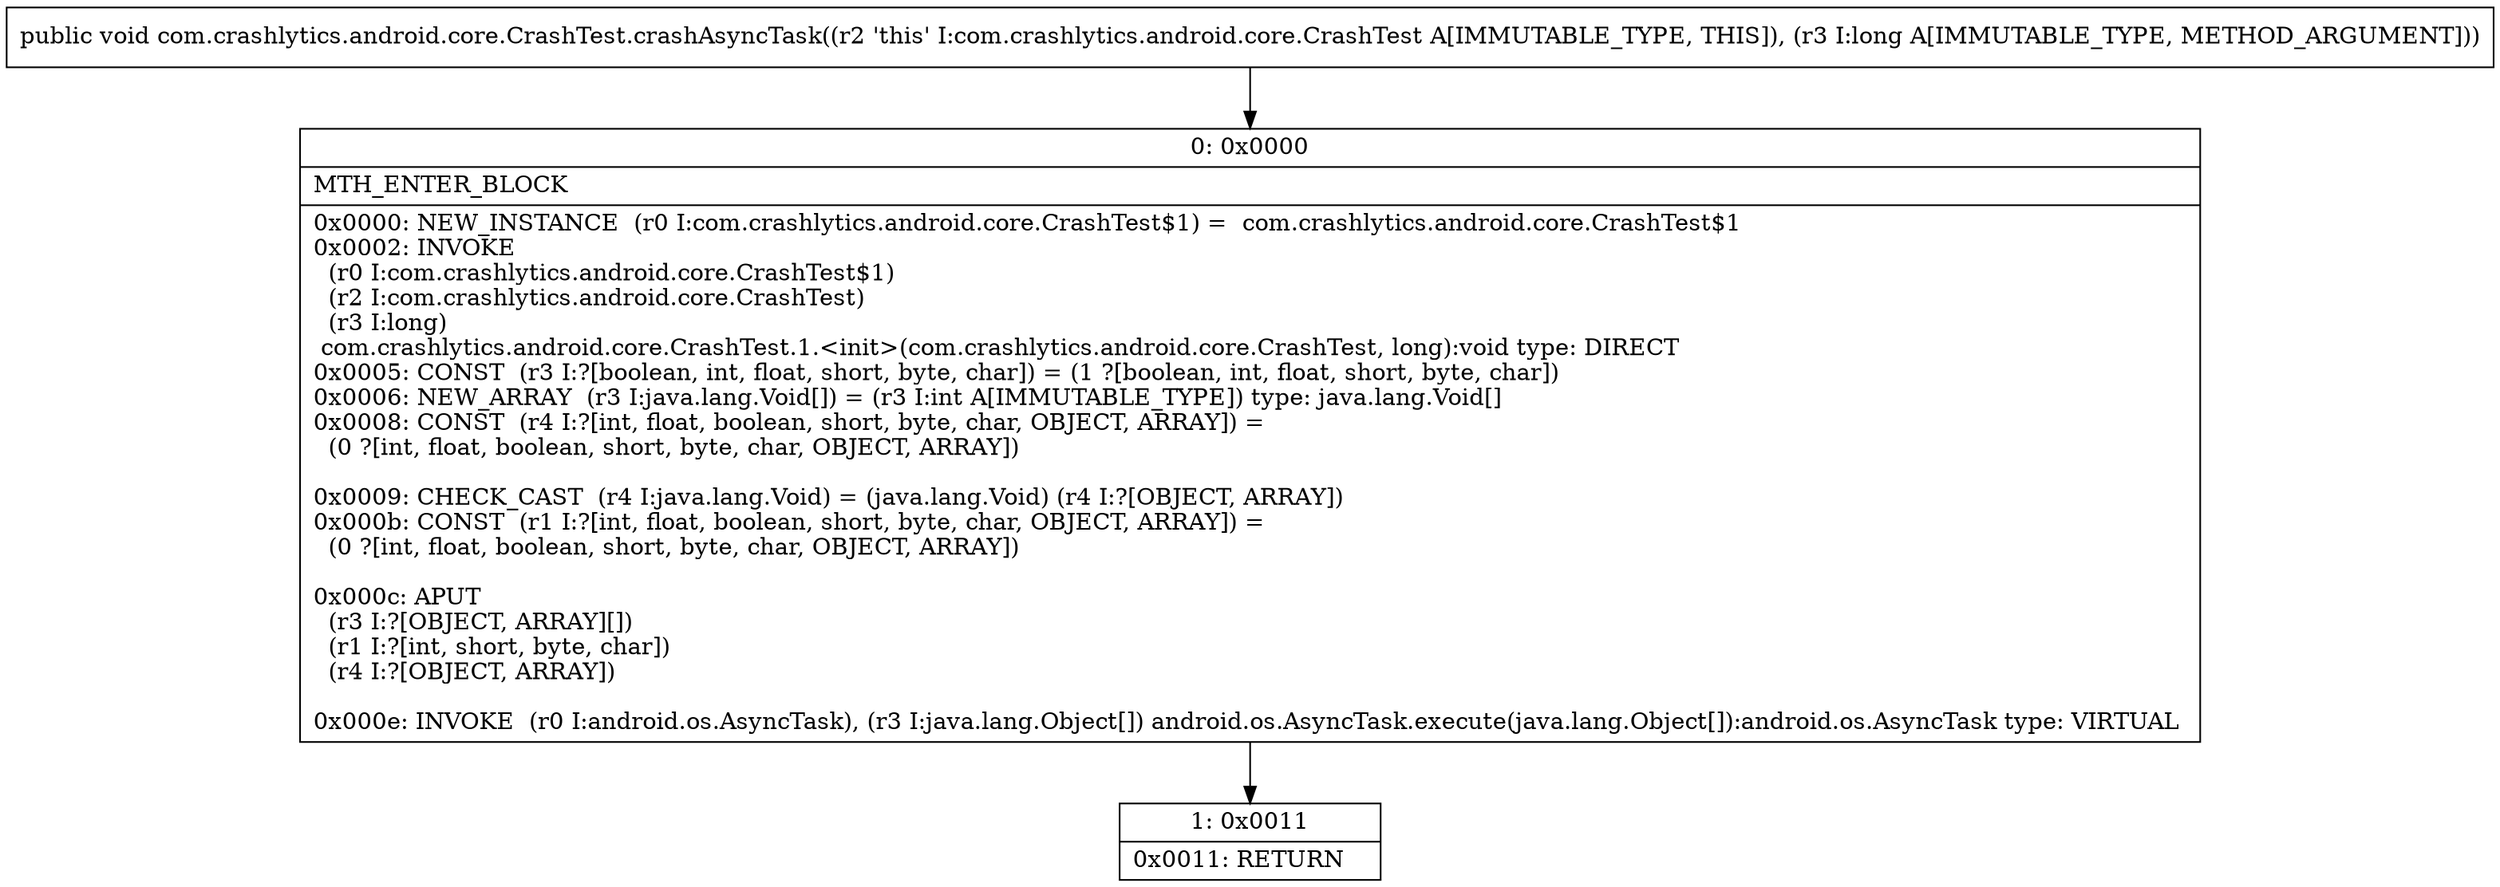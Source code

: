 digraph "CFG forcom.crashlytics.android.core.CrashTest.crashAsyncTask(J)V" {
Node_0 [shape=record,label="{0\:\ 0x0000|MTH_ENTER_BLOCK\l|0x0000: NEW_INSTANCE  (r0 I:com.crashlytics.android.core.CrashTest$1) =  com.crashlytics.android.core.CrashTest$1 \l0x0002: INVOKE  \l  (r0 I:com.crashlytics.android.core.CrashTest$1)\l  (r2 I:com.crashlytics.android.core.CrashTest)\l  (r3 I:long)\l com.crashlytics.android.core.CrashTest.1.\<init\>(com.crashlytics.android.core.CrashTest, long):void type: DIRECT \l0x0005: CONST  (r3 I:?[boolean, int, float, short, byte, char]) = (1 ?[boolean, int, float, short, byte, char]) \l0x0006: NEW_ARRAY  (r3 I:java.lang.Void[]) = (r3 I:int A[IMMUTABLE_TYPE]) type: java.lang.Void[] \l0x0008: CONST  (r4 I:?[int, float, boolean, short, byte, char, OBJECT, ARRAY]) = \l  (0 ?[int, float, boolean, short, byte, char, OBJECT, ARRAY])\l \l0x0009: CHECK_CAST  (r4 I:java.lang.Void) = (java.lang.Void) (r4 I:?[OBJECT, ARRAY]) \l0x000b: CONST  (r1 I:?[int, float, boolean, short, byte, char, OBJECT, ARRAY]) = \l  (0 ?[int, float, boolean, short, byte, char, OBJECT, ARRAY])\l \l0x000c: APUT  \l  (r3 I:?[OBJECT, ARRAY][])\l  (r1 I:?[int, short, byte, char])\l  (r4 I:?[OBJECT, ARRAY])\l \l0x000e: INVOKE  (r0 I:android.os.AsyncTask), (r3 I:java.lang.Object[]) android.os.AsyncTask.execute(java.lang.Object[]):android.os.AsyncTask type: VIRTUAL \l}"];
Node_1 [shape=record,label="{1\:\ 0x0011|0x0011: RETURN   \l}"];
MethodNode[shape=record,label="{public void com.crashlytics.android.core.CrashTest.crashAsyncTask((r2 'this' I:com.crashlytics.android.core.CrashTest A[IMMUTABLE_TYPE, THIS]), (r3 I:long A[IMMUTABLE_TYPE, METHOD_ARGUMENT])) }"];
MethodNode -> Node_0;
Node_0 -> Node_1;
}

